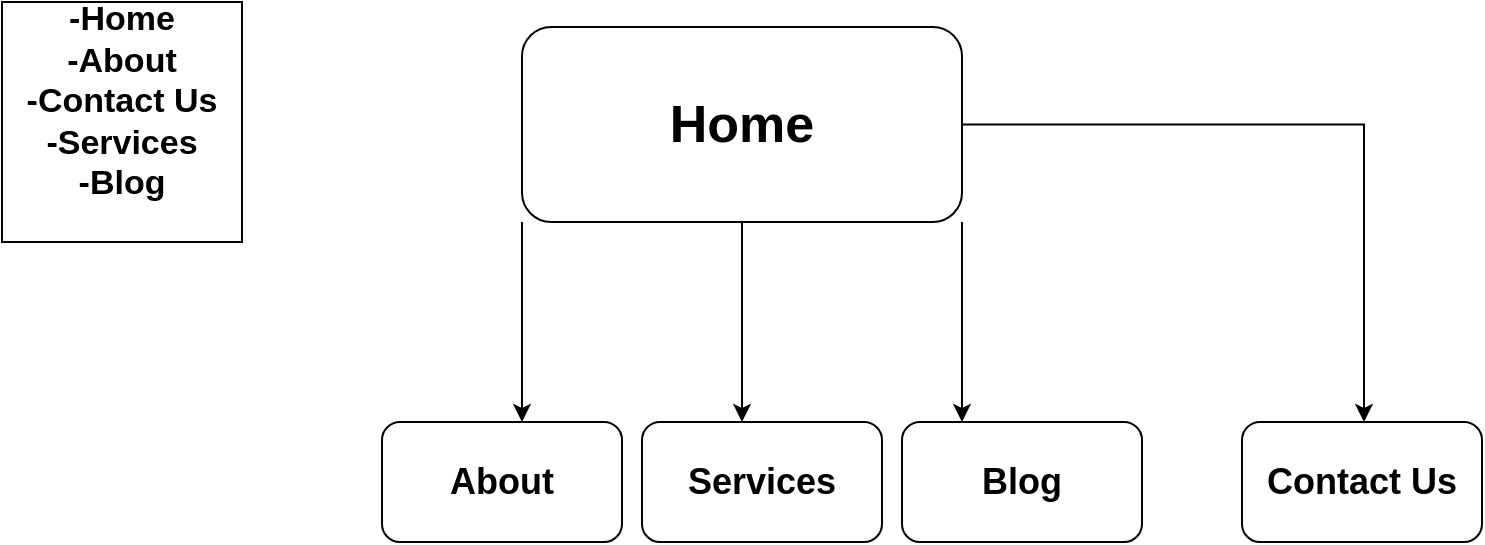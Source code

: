 <mxfile version="24.4.4" type="device">
  <diagram name="Page-1" id="cpO6r1fn_m2St9NhPSkE">
    <mxGraphModel dx="1386" dy="785" grid="1" gridSize="10" guides="1" tooltips="1" connect="1" arrows="1" fold="1" page="1" pageScale="1" pageWidth="850" pageHeight="1100" math="0" shadow="0">
      <root>
        <mxCell id="0" />
        <mxCell id="1" parent="0" />
        <mxCell id="fEwCSlrx_3cbg3arFW34-1" value="-Home&lt;div style=&quot;font-size: 17px;&quot;&gt;-About&lt;/div&gt;&lt;div style=&quot;font-size: 17px;&quot;&gt;-Contact Us&lt;/div&gt;&lt;div style=&quot;font-size: 17px;&quot;&gt;-Services&lt;/div&gt;&lt;div style=&quot;font-size: 17px;&quot;&gt;-Blog&lt;/div&gt;&lt;div style=&quot;font-size: 17px;&quot;&gt;&lt;br style=&quot;font-size: 17px;&quot;&gt;&lt;/div&gt;" style="whiteSpace=wrap;html=1;aspect=fixed;fontStyle=1;fontSize=17;" vertex="1" parent="1">
          <mxGeometry x="30" y="70" width="120" height="120" as="geometry" />
        </mxCell>
        <mxCell id="fEwCSlrx_3cbg3arFW34-6" style="edgeStyle=orthogonalEdgeStyle;rounded=0;orthogonalLoop=1;jettySize=auto;html=1;exitX=0;exitY=1;exitDx=0;exitDy=0;" edge="1" parent="1" source="fEwCSlrx_3cbg3arFW34-5">
          <mxGeometry relative="1" as="geometry">
            <mxPoint x="290" y="280" as="targetPoint" />
          </mxGeometry>
        </mxCell>
        <mxCell id="fEwCSlrx_3cbg3arFW34-9" style="edgeStyle=orthogonalEdgeStyle;rounded=0;orthogonalLoop=1;jettySize=auto;html=1;" edge="1" parent="1" source="fEwCSlrx_3cbg3arFW34-5" target="fEwCSlrx_3cbg3arFW34-13">
          <mxGeometry relative="1" as="geometry">
            <mxPoint x="710" y="280" as="targetPoint" />
            <Array as="points">
              <mxPoint x="711" y="131" />
            </Array>
          </mxGeometry>
        </mxCell>
        <mxCell id="fEwCSlrx_3cbg3arFW34-10" style="edgeStyle=orthogonalEdgeStyle;rounded=0;orthogonalLoop=1;jettySize=auto;html=1;" edge="1" parent="1" source="fEwCSlrx_3cbg3arFW34-5">
          <mxGeometry relative="1" as="geometry">
            <mxPoint x="400" y="280" as="targetPoint" />
          </mxGeometry>
        </mxCell>
        <mxCell id="fEwCSlrx_3cbg3arFW34-12" style="edgeStyle=orthogonalEdgeStyle;rounded=0;orthogonalLoop=1;jettySize=auto;html=1;exitX=1;exitY=1;exitDx=0;exitDy=0;" edge="1" parent="1" source="fEwCSlrx_3cbg3arFW34-5">
          <mxGeometry relative="1" as="geometry">
            <mxPoint x="510" y="280" as="targetPoint" />
          </mxGeometry>
        </mxCell>
        <mxCell id="fEwCSlrx_3cbg3arFW34-5" value="&lt;b&gt;&lt;font style=&quot;font-size: 26px;&quot;&gt;Home&lt;/font&gt;&lt;/b&gt;" style="rounded=1;whiteSpace=wrap;html=1;" vertex="1" parent="1">
          <mxGeometry x="290" y="82.5" width="220" height="97.5" as="geometry" />
        </mxCell>
        <mxCell id="fEwCSlrx_3cbg3arFW34-13" value="&lt;b&gt;&lt;font style=&quot;font-size: 18px;&quot;&gt;Contact Us&lt;/font&gt;&lt;/b&gt;" style="rounded=1;whiteSpace=wrap;html=1;" vertex="1" parent="1">
          <mxGeometry x="650" y="280" width="120" height="60" as="geometry" />
        </mxCell>
        <mxCell id="fEwCSlrx_3cbg3arFW34-14" value="&lt;b&gt;&lt;font style=&quot;font-size: 18px;&quot;&gt;Blog&lt;/font&gt;&lt;/b&gt;" style="rounded=1;whiteSpace=wrap;html=1;" vertex="1" parent="1">
          <mxGeometry x="480" y="280" width="120" height="60" as="geometry" />
        </mxCell>
        <mxCell id="fEwCSlrx_3cbg3arFW34-15" value="&lt;b&gt;&lt;font style=&quot;font-size: 18px;&quot;&gt;Services&lt;/font&gt;&lt;/b&gt;" style="rounded=1;whiteSpace=wrap;html=1;" vertex="1" parent="1">
          <mxGeometry x="350" y="280" width="120" height="60" as="geometry" />
        </mxCell>
        <mxCell id="fEwCSlrx_3cbg3arFW34-16" value="&lt;b&gt;&lt;font style=&quot;font-size: 18px;&quot;&gt;About&lt;/font&gt;&lt;/b&gt;" style="rounded=1;whiteSpace=wrap;html=1;" vertex="1" parent="1">
          <mxGeometry x="220" y="280" width="120" height="60" as="geometry" />
        </mxCell>
      </root>
    </mxGraphModel>
  </diagram>
</mxfile>

